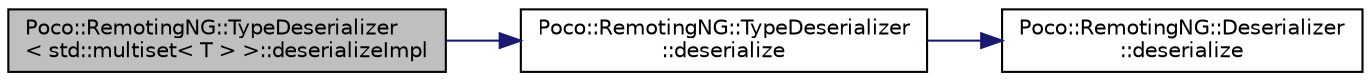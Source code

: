 digraph "Poco::RemotingNG::TypeDeserializer&lt; std::multiset&lt; T &gt; &gt;::deserializeImpl"
{
 // LATEX_PDF_SIZE
  edge [fontname="Helvetica",fontsize="10",labelfontname="Helvetica",labelfontsize="10"];
  node [fontname="Helvetica",fontsize="10",shape=record];
  rankdir="LR";
  Node1 [label="Poco::RemotingNG::TypeDeserializer\l\< std::multiset\< T \> \>::deserializeImpl",height=0.2,width=0.4,color="black", fillcolor="grey75", style="filled", fontcolor="black",tooltip=" "];
  Node1 -> Node2 [color="midnightblue",fontsize="10",style="solid"];
  Node2 [label="Poco::RemotingNG::TypeDeserializer\l::deserialize",height=0.2,width=0.4,color="black", fillcolor="white", style="filled",URL="$classPoco_1_1RemotingNG_1_1TypeDeserializer.html#a93de3b10c219daf40047332e26ac0442",tooltip=" "];
  Node2 -> Node3 [color="midnightblue",fontsize="10",style="solid"];
  Node3 [label="Poco::RemotingNG::Deserializer\l::deserialize",height=0.2,width=0.4,color="black", fillcolor="white", style="filled",URL="$classPoco_1_1RemotingNG_1_1Deserializer.html#aefcff95c9b5ab543cae7f61f856ba5f8",tooltip=" "];
}
